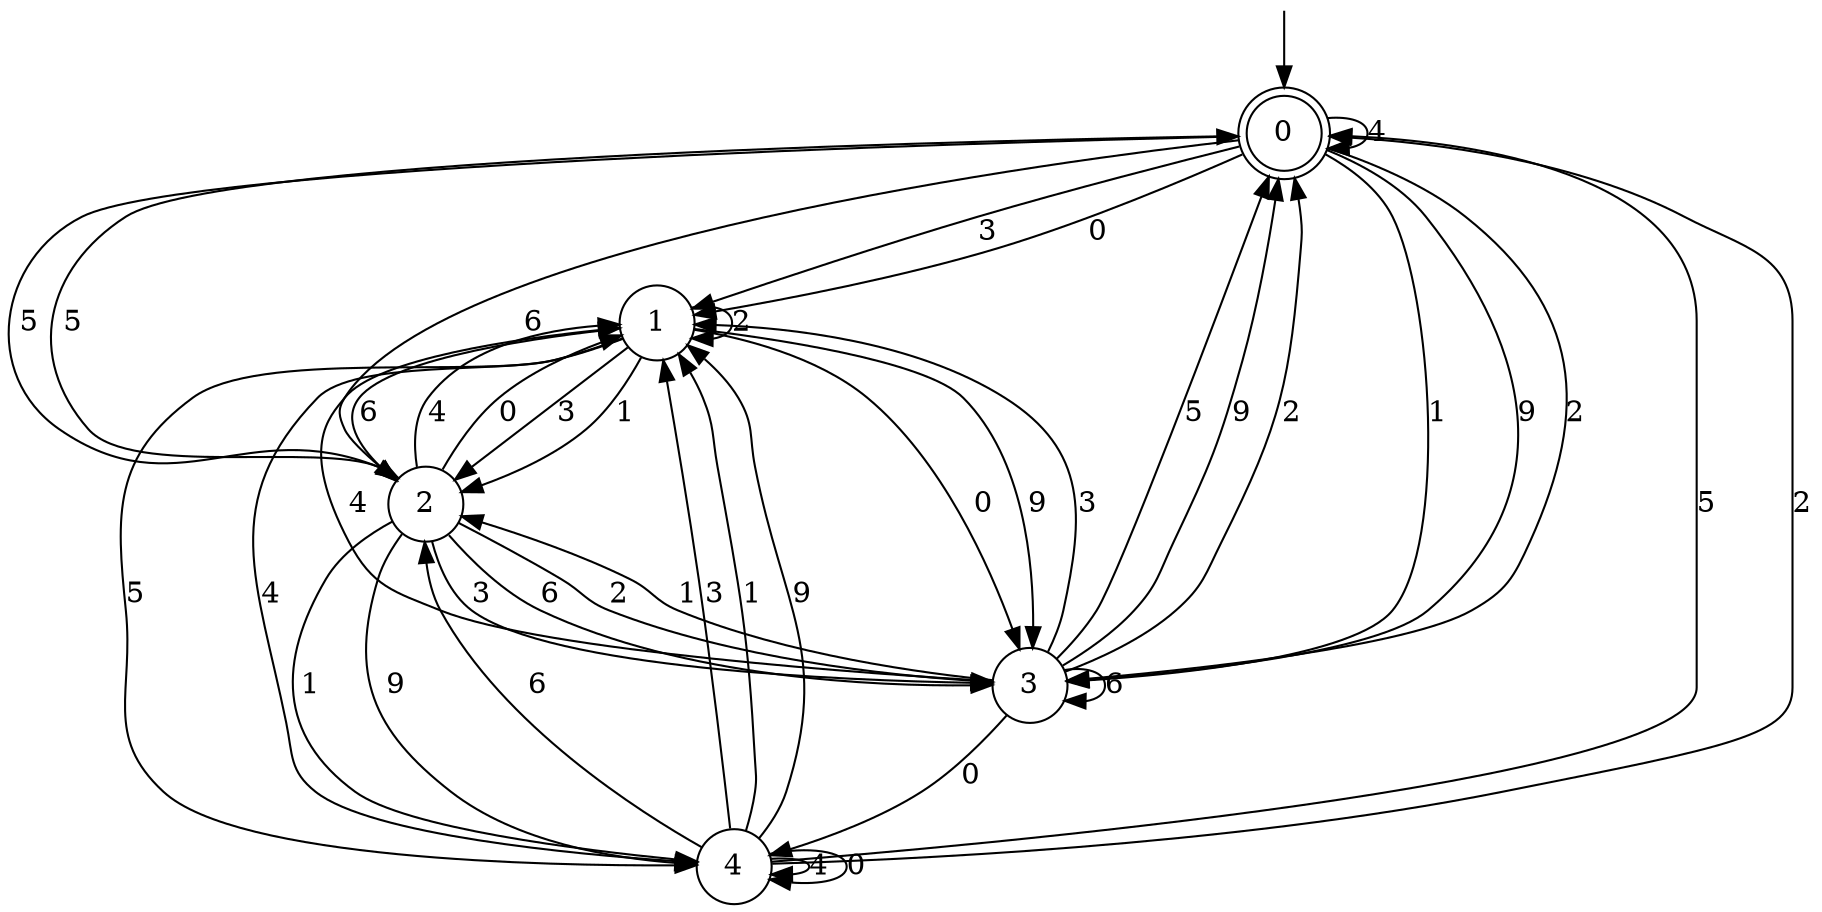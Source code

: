 digraph g {

	s0 [shape="doublecircle" label="0"];
	s1 [shape="circle" label="1"];
	s2 [shape="circle" label="2"];
	s3 [shape="circle" label="3"];
	s4 [shape="circle" label="4"];
	s0 -> s1 [label="3"];
	s0 -> s2 [label="5"];
	s0 -> s0 [label="4"];
	s0 -> s3 [label="1"];
	s0 -> s3 [label="9"];
	s0 -> s1 [label="0"];
	s0 -> s2 [label="6"];
	s0 -> s3 [label="2"];
	s1 -> s2 [label="3"];
	s1 -> s4 [label="5"];
	s1 -> s4 [label="4"];
	s1 -> s2 [label="1"];
	s1 -> s3 [label="9"];
	s1 -> s3 [label="0"];
	s1 -> s2 [label="6"];
	s1 -> s1 [label="2"];
	s2 -> s3 [label="3"];
	s2 -> s0 [label="5"];
	s2 -> s1 [label="4"];
	s2 -> s4 [label="1"];
	s2 -> s4 [label="9"];
	s2 -> s1 [label="0"];
	s2 -> s3 [label="6"];
	s2 -> s3 [label="2"];
	s3 -> s1 [label="3"];
	s3 -> s0 [label="5"];
	s3 -> s1 [label="4"];
	s3 -> s2 [label="1"];
	s3 -> s0 [label="9"];
	s3 -> s4 [label="0"];
	s3 -> s3 [label="6"];
	s3 -> s0 [label="2"];
	s4 -> s1 [label="3"];
	s4 -> s0 [label="5"];
	s4 -> s4 [label="4"];
	s4 -> s1 [label="1"];
	s4 -> s1 [label="9"];
	s4 -> s4 [label="0"];
	s4 -> s2 [label="6"];
	s4 -> s0 [label="2"];

__start0 [label="" shape="none" width="0" height="0"];
__start0 -> s0;

}
